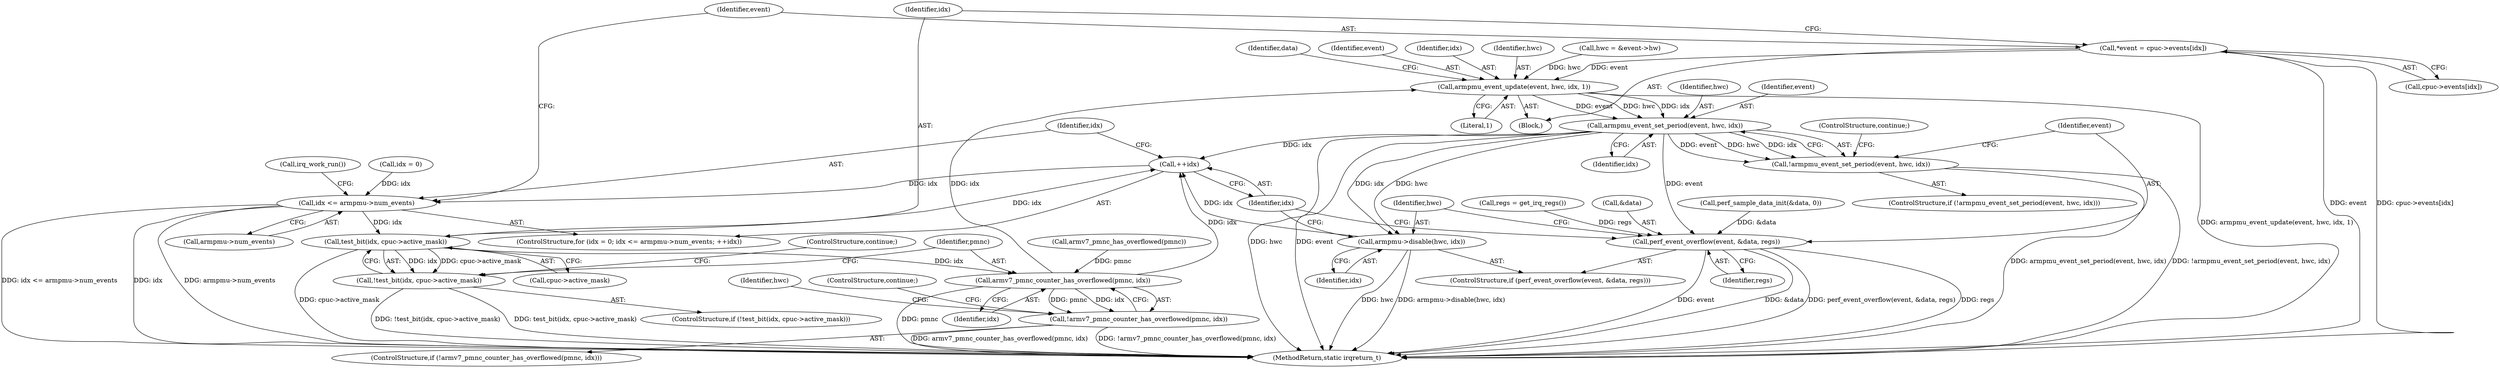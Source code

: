 digraph "0_linux_a8b0ca17b80e92faab46ee7179ba9e99ccb61233_1@array" {
"1000148" [label="(Call,*event = cpuc->events[idx])"];
"1000176" [label="(Call,armpmu_event_update(event, hwc, idx, 1))"];
"1000192" [label="(Call,armpmu_event_set_period(event, hwc, idx))"];
"1000144" [label="(Call,++idx)"];
"1000139" [label="(Call,idx <= armpmu->num_events)"];
"1000158" [label="(Call,test_bit(idx, cpuc->active_mask))"];
"1000157" [label="(Call,!test_bit(idx, cpuc->active_mask))"];
"1000166" [label="(Call,armv7_pmnc_counter_has_overflowed(pmnc, idx))"];
"1000165" [label="(Call,!armv7_pmnc_counter_has_overflowed(pmnc, idx))"];
"1000191" [label="(Call,!armpmu_event_set_period(event, hwc, idx))"];
"1000198" [label="(Call,perf_event_overflow(event, &data, regs))"];
"1000203" [label="(Call,armpmu->disable(hwc, idx))"];
"1000204" [label="(Identifier,hwc)"];
"1000197" [label="(ControlStructure,if (perf_event_overflow(event, &data, regs)))"];
"1000164" [label="(ControlStructure,if (!armv7_pmnc_counter_has_overflowed(pmnc, idx)))"];
"1000170" [label="(Call,hwc = &event->hw)"];
"1000191" [label="(Call,!armpmu_event_set_period(event, hwc, idx))"];
"1000159" [label="(Identifier,idx)"];
"1000160" [label="(Call,cpuc->active_mask)"];
"1000149" [label="(Identifier,event)"];
"1000165" [label="(Call,!armv7_pmnc_counter_has_overflowed(pmnc, idx))"];
"1000183" [label="(Identifier,data)"];
"1000203" [label="(Call,armpmu->disable(hwc, idx))"];
"1000180" [label="(Literal,1)"];
"1000195" [label="(Identifier,idx)"];
"1000141" [label="(Call,armpmu->num_events)"];
"1000163" [label="(ControlStructure,continue;)"];
"1000202" [label="(Identifier,regs)"];
"1000193" [label="(Identifier,event)"];
"1000194" [label="(Identifier,hwc)"];
"1000198" [label="(Call,perf_event_overflow(event, &data, regs))"];
"1000176" [label="(Call,armpmu_event_update(event, hwc, idx, 1))"];
"1000177" [label="(Identifier,event)"];
"1000157" [label="(Call,!test_bit(idx, cpuc->active_mask))"];
"1000146" [label="(Block,)"];
"1000156" [label="(ControlStructure,if (!test_bit(idx, cpuc->active_mask)))"];
"1000123" [label="(Call,regs = get_irq_regs())"];
"1000150" [label="(Call,cpuc->events[idx])"];
"1000179" [label="(Identifier,idx)"];
"1000144" [label="(Call,++idx)"];
"1000136" [label="(Call,idx = 0)"];
"1000145" [label="(Identifier,idx)"];
"1000158" [label="(Call,test_bit(idx, cpuc->active_mask))"];
"1000200" [label="(Call,&data)"];
"1000209" [label="(MethodReturn,static irqreturn_t)"];
"1000190" [label="(ControlStructure,if (!armpmu_event_set_period(event, hwc, idx)))"];
"1000205" [label="(Identifier,idx)"];
"1000167" [label="(Identifier,pmnc)"];
"1000126" [label="(Call,perf_sample_data_init(&data, 0))"];
"1000119" [label="(Call,armv7_pmnc_has_overflowed(pmnc))"];
"1000199" [label="(Identifier,event)"];
"1000148" [label="(Call,*event = cpuc->events[idx])"];
"1000192" [label="(Call,armpmu_event_set_period(event, hwc, idx))"];
"1000178" [label="(Identifier,hwc)"];
"1000169" [label="(ControlStructure,continue;)"];
"1000140" [label="(Identifier,idx)"];
"1000206" [label="(Call,irq_work_run())"];
"1000139" [label="(Call,idx <= armpmu->num_events)"];
"1000171" [label="(Identifier,hwc)"];
"1000168" [label="(Identifier,idx)"];
"1000166" [label="(Call,armv7_pmnc_counter_has_overflowed(pmnc, idx))"];
"1000135" [label="(ControlStructure,for (idx = 0; idx <= armpmu->num_events; ++idx))"];
"1000196" [label="(ControlStructure,continue;)"];
"1000148" -> "1000146"  [label="AST: "];
"1000148" -> "1000150"  [label="CFG: "];
"1000149" -> "1000148"  [label="AST: "];
"1000150" -> "1000148"  [label="AST: "];
"1000159" -> "1000148"  [label="CFG: "];
"1000148" -> "1000209"  [label="DDG: event"];
"1000148" -> "1000209"  [label="DDG: cpuc->events[idx]"];
"1000148" -> "1000176"  [label="DDG: event"];
"1000176" -> "1000146"  [label="AST: "];
"1000176" -> "1000180"  [label="CFG: "];
"1000177" -> "1000176"  [label="AST: "];
"1000178" -> "1000176"  [label="AST: "];
"1000179" -> "1000176"  [label="AST: "];
"1000180" -> "1000176"  [label="AST: "];
"1000183" -> "1000176"  [label="CFG: "];
"1000176" -> "1000209"  [label="DDG: armpmu_event_update(event, hwc, idx, 1)"];
"1000170" -> "1000176"  [label="DDG: hwc"];
"1000166" -> "1000176"  [label="DDG: idx"];
"1000176" -> "1000192"  [label="DDG: event"];
"1000176" -> "1000192"  [label="DDG: hwc"];
"1000176" -> "1000192"  [label="DDG: idx"];
"1000192" -> "1000191"  [label="AST: "];
"1000192" -> "1000195"  [label="CFG: "];
"1000193" -> "1000192"  [label="AST: "];
"1000194" -> "1000192"  [label="AST: "];
"1000195" -> "1000192"  [label="AST: "];
"1000191" -> "1000192"  [label="CFG: "];
"1000192" -> "1000209"  [label="DDG: hwc"];
"1000192" -> "1000209"  [label="DDG: event"];
"1000192" -> "1000144"  [label="DDG: idx"];
"1000192" -> "1000191"  [label="DDG: event"];
"1000192" -> "1000191"  [label="DDG: hwc"];
"1000192" -> "1000191"  [label="DDG: idx"];
"1000192" -> "1000198"  [label="DDG: event"];
"1000192" -> "1000203"  [label="DDG: hwc"];
"1000192" -> "1000203"  [label="DDG: idx"];
"1000144" -> "1000135"  [label="AST: "];
"1000144" -> "1000145"  [label="CFG: "];
"1000145" -> "1000144"  [label="AST: "];
"1000140" -> "1000144"  [label="CFG: "];
"1000144" -> "1000139"  [label="DDG: idx"];
"1000158" -> "1000144"  [label="DDG: idx"];
"1000166" -> "1000144"  [label="DDG: idx"];
"1000203" -> "1000144"  [label="DDG: idx"];
"1000139" -> "1000135"  [label="AST: "];
"1000139" -> "1000141"  [label="CFG: "];
"1000140" -> "1000139"  [label="AST: "];
"1000141" -> "1000139"  [label="AST: "];
"1000149" -> "1000139"  [label="CFG: "];
"1000206" -> "1000139"  [label="CFG: "];
"1000139" -> "1000209"  [label="DDG: armpmu->num_events"];
"1000139" -> "1000209"  [label="DDG: idx <= armpmu->num_events"];
"1000139" -> "1000209"  [label="DDG: idx"];
"1000136" -> "1000139"  [label="DDG: idx"];
"1000139" -> "1000158"  [label="DDG: idx"];
"1000158" -> "1000157"  [label="AST: "];
"1000158" -> "1000160"  [label="CFG: "];
"1000159" -> "1000158"  [label="AST: "];
"1000160" -> "1000158"  [label="AST: "];
"1000157" -> "1000158"  [label="CFG: "];
"1000158" -> "1000209"  [label="DDG: cpuc->active_mask"];
"1000158" -> "1000157"  [label="DDG: idx"];
"1000158" -> "1000157"  [label="DDG: cpuc->active_mask"];
"1000158" -> "1000166"  [label="DDG: idx"];
"1000157" -> "1000156"  [label="AST: "];
"1000163" -> "1000157"  [label="CFG: "];
"1000167" -> "1000157"  [label="CFG: "];
"1000157" -> "1000209"  [label="DDG: !test_bit(idx, cpuc->active_mask)"];
"1000157" -> "1000209"  [label="DDG: test_bit(idx, cpuc->active_mask)"];
"1000166" -> "1000165"  [label="AST: "];
"1000166" -> "1000168"  [label="CFG: "];
"1000167" -> "1000166"  [label="AST: "];
"1000168" -> "1000166"  [label="AST: "];
"1000165" -> "1000166"  [label="CFG: "];
"1000166" -> "1000209"  [label="DDG: pmnc"];
"1000166" -> "1000165"  [label="DDG: pmnc"];
"1000166" -> "1000165"  [label="DDG: idx"];
"1000119" -> "1000166"  [label="DDG: pmnc"];
"1000165" -> "1000164"  [label="AST: "];
"1000169" -> "1000165"  [label="CFG: "];
"1000171" -> "1000165"  [label="CFG: "];
"1000165" -> "1000209"  [label="DDG: armv7_pmnc_counter_has_overflowed(pmnc, idx)"];
"1000165" -> "1000209"  [label="DDG: !armv7_pmnc_counter_has_overflowed(pmnc, idx)"];
"1000191" -> "1000190"  [label="AST: "];
"1000196" -> "1000191"  [label="CFG: "];
"1000199" -> "1000191"  [label="CFG: "];
"1000191" -> "1000209"  [label="DDG: !armpmu_event_set_period(event, hwc, idx)"];
"1000191" -> "1000209"  [label="DDG: armpmu_event_set_period(event, hwc, idx)"];
"1000198" -> "1000197"  [label="AST: "];
"1000198" -> "1000202"  [label="CFG: "];
"1000199" -> "1000198"  [label="AST: "];
"1000200" -> "1000198"  [label="AST: "];
"1000202" -> "1000198"  [label="AST: "];
"1000204" -> "1000198"  [label="CFG: "];
"1000145" -> "1000198"  [label="CFG: "];
"1000198" -> "1000209"  [label="DDG: event"];
"1000198" -> "1000209"  [label="DDG: &data"];
"1000198" -> "1000209"  [label="DDG: perf_event_overflow(event, &data, regs)"];
"1000198" -> "1000209"  [label="DDG: regs"];
"1000126" -> "1000198"  [label="DDG: &data"];
"1000123" -> "1000198"  [label="DDG: regs"];
"1000203" -> "1000197"  [label="AST: "];
"1000203" -> "1000205"  [label="CFG: "];
"1000204" -> "1000203"  [label="AST: "];
"1000205" -> "1000203"  [label="AST: "];
"1000145" -> "1000203"  [label="CFG: "];
"1000203" -> "1000209"  [label="DDG: armpmu->disable(hwc, idx)"];
"1000203" -> "1000209"  [label="DDG: hwc"];
}
